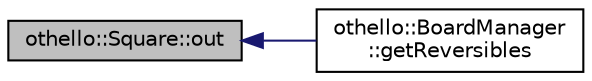 digraph "othello::Square::out"
{
  edge [fontname="Helvetica",fontsize="10",labelfontname="Helvetica",labelfontsize="10"];
  node [fontname="Helvetica",fontsize="10",shape=record];
  rankdir="LR";
  Node1 [label="othello::Square::out",height=0.2,width=0.4,color="black", fillcolor="grey75", style="filled", fontcolor="black"];
  Node1 -> Node2 [dir="back",color="midnightblue",fontsize="10",style="solid",fontname="Helvetica"];
  Node2 [label="othello::BoardManager\l::getReversibles",height=0.2,width=0.4,color="black", fillcolor="white", style="filled",URL="$df/d71/classothello_1_1_board_manager.html#a9e2b5b5f98417d457e026eebbee2b0a8"];
}
